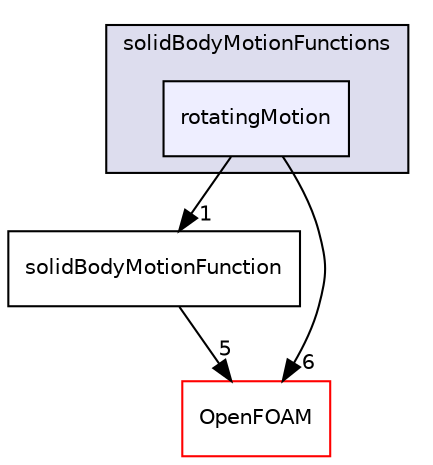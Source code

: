 digraph "src/dynamicFvMesh/solidBodyMotionFvMesh/solidBodyMotionFunctions/rotatingMotion" {
  bgcolor=transparent;
  compound=true
  node [ fontsize="10", fontname="Helvetica"];
  edge [ labelfontsize="10", labelfontname="Helvetica"];
  subgraph clusterdir_00414e1b674a3b367b4ee7d8595bfb40 {
    graph [ bgcolor="#ddddee", pencolor="black", label="solidBodyMotionFunctions" fontname="Helvetica", fontsize="10", URL="dir_00414e1b674a3b367b4ee7d8595bfb40.html"]
  dir_27079b5664fd24c846bb5a4e4f3dcebd [shape=box, label="rotatingMotion", style="filled", fillcolor="#eeeeff", pencolor="black", URL="dir_27079b5664fd24c846bb5a4e4f3dcebd.html"];
  }
  dir_e9fee991c9de1543f9ef644a161d3a05 [shape=box label="solidBodyMotionFunction" URL="dir_e9fee991c9de1543f9ef644a161d3a05.html"];
  dir_c5473ff19b20e6ec4dfe5c310b3778a8 [shape=box label="OpenFOAM" color="red" URL="dir_c5473ff19b20e6ec4dfe5c310b3778a8.html"];
  dir_e9fee991c9de1543f9ef644a161d3a05->dir_c5473ff19b20e6ec4dfe5c310b3778a8 [headlabel="5", labeldistance=1.5 headhref="dir_000800_001896.html"];
  dir_27079b5664fd24c846bb5a4e4f3dcebd->dir_e9fee991c9de1543f9ef644a161d3a05 [headlabel="1", labeldistance=1.5 headhref="dir_000798_000800.html"];
  dir_27079b5664fd24c846bb5a4e4f3dcebd->dir_c5473ff19b20e6ec4dfe5c310b3778a8 [headlabel="6", labeldistance=1.5 headhref="dir_000798_001896.html"];
}
